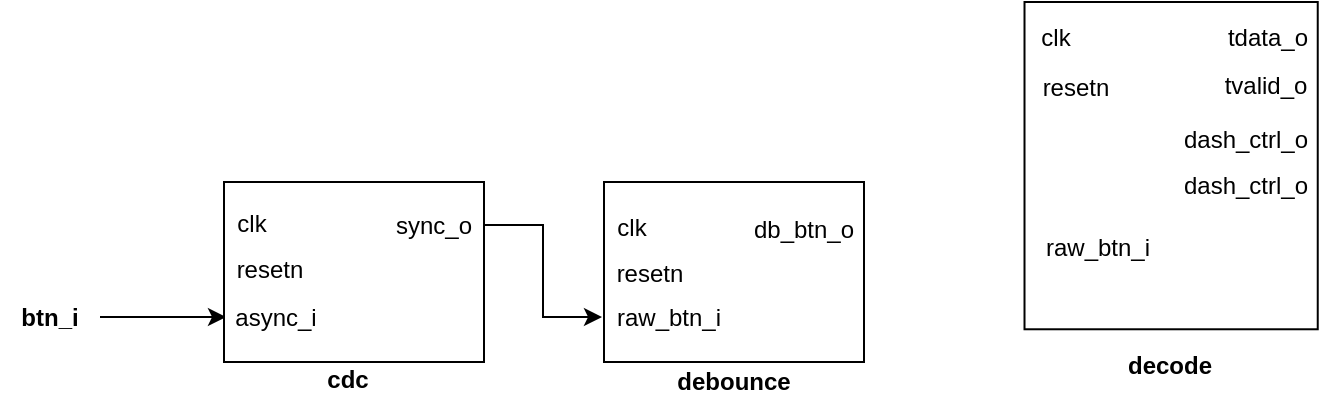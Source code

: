 <mxfile version="24.2.5" type="device">
  <diagram name="Page-1" id="hnDSSbpnhsCYQlrRJo9r">
    <mxGraphModel dx="2045" dy="643" grid="1" gridSize="10" guides="1" tooltips="1" connect="1" arrows="1" fold="1" page="1" pageScale="1" pageWidth="850" pageHeight="1100" math="0" shadow="0">
      <root>
        <mxCell id="0" />
        <mxCell id="1" parent="0" />
        <mxCell id="tqqCS_ivMZEZ87t5agF4-33" style="edgeStyle=orthogonalEdgeStyle;rounded=0;orthogonalLoop=1;jettySize=auto;html=1;exitX=1;exitY=0.5;exitDx=0;exitDy=0;entryX=0;entryY=0.5;entryDx=0;entryDy=0;" edge="1" parent="1" source="tqqCS_ivMZEZ87t5agF4-1" target="tqqCS_ivMZEZ87t5agF4-15">
          <mxGeometry relative="1" as="geometry" />
        </mxCell>
        <mxCell id="tqqCS_ivMZEZ87t5agF4-1" value="&lt;b&gt;btn_i&lt;/b&gt;" style="text;html=1;align=center;verticalAlign=middle;whiteSpace=wrap;rounded=0;" vertex="1" parent="1">
          <mxGeometry x="-380" y="234.25" width="50" height="26.5" as="geometry" />
        </mxCell>
        <mxCell id="tqqCS_ivMZEZ87t5agF4-29" value="" style="group;movable=1;resizable=1;rotatable=1;deletable=1;editable=1;locked=0;connectable=1;" vertex="1" connectable="0" parent="1">
          <mxGeometry x="-80" y="180" width="133" height="110" as="geometry" />
        </mxCell>
        <mxCell id="tqqCS_ivMZEZ87t5agF4-21" value="" style="rounded=0;whiteSpace=wrap;html=1;movable=1;resizable=1;rotatable=1;deletable=1;editable=1;locked=0;connectable=1;container=0;" vertex="1" parent="tqqCS_ivMZEZ87t5agF4-29">
          <mxGeometry x="2" width="130" height="90" as="geometry" />
        </mxCell>
        <mxCell id="tqqCS_ivMZEZ87t5agF4-22" value="clk" style="text;html=1;align=center;verticalAlign=middle;whiteSpace=wrap;rounded=0;container=0;" vertex="1" parent="tqqCS_ivMZEZ87t5agF4-29">
          <mxGeometry y="13" width="32" height="20" as="geometry" />
        </mxCell>
        <mxCell id="tqqCS_ivMZEZ87t5agF4-23" value="resetn" style="text;html=1;align=center;verticalAlign=middle;whiteSpace=wrap;rounded=0;container=0;" vertex="1" parent="tqqCS_ivMZEZ87t5agF4-29">
          <mxGeometry y="38" width="50" height="15" as="geometry" />
        </mxCell>
        <mxCell id="tqqCS_ivMZEZ87t5agF4-24" value="raw_btn_i" style="text;html=1;align=center;verticalAlign=middle;whiteSpace=wrap;rounded=0;container=0;" vertex="1" parent="tqqCS_ivMZEZ87t5agF4-29">
          <mxGeometry x="1" y="58" width="67" height="19" as="geometry" />
        </mxCell>
        <mxCell id="tqqCS_ivMZEZ87t5agF4-25" value="&lt;b&gt;debounce&lt;/b&gt;" style="text;html=1;align=center;verticalAlign=middle;whiteSpace=wrap;rounded=0;container=0;" vertex="1" parent="tqqCS_ivMZEZ87t5agF4-29">
          <mxGeometry x="34" y="90" width="66" height="20" as="geometry" />
        </mxCell>
        <mxCell id="tqqCS_ivMZEZ87t5agF4-26" value="db_btn_o" style="text;html=1;align=center;verticalAlign=middle;whiteSpace=wrap;rounded=0;fontStyle=0;container=0;" vertex="1" parent="tqqCS_ivMZEZ87t5agF4-29">
          <mxGeometry x="71" y="16" width="62" height="15" as="geometry" />
        </mxCell>
        <mxCell id="tqqCS_ivMZEZ87t5agF4-31" value="" style="group;movable=1;resizable=1;rotatable=1;deletable=1;editable=1;locked=0;connectable=1;" vertex="1" connectable="0" parent="1">
          <mxGeometry x="-270" y="180" width="132" height="109" as="geometry" />
        </mxCell>
        <mxCell id="tqqCS_ivMZEZ87t5agF4-12" value="" style="rounded=0;whiteSpace=wrap;html=1;movable=1;resizable=1;rotatable=1;deletable=1;editable=1;locked=0;connectable=1;" vertex="1" parent="tqqCS_ivMZEZ87t5agF4-31">
          <mxGeometry x="2" width="130" height="90" as="geometry" />
        </mxCell>
        <mxCell id="tqqCS_ivMZEZ87t5agF4-13" value="clk" style="text;html=1;align=center;verticalAlign=middle;whiteSpace=wrap;rounded=0;movable=1;resizable=1;rotatable=1;deletable=1;editable=1;locked=0;connectable=1;container=0;" vertex="1" parent="tqqCS_ivMZEZ87t5agF4-31">
          <mxGeometry y="11" width="32" height="20" as="geometry" />
        </mxCell>
        <mxCell id="tqqCS_ivMZEZ87t5agF4-14" value="resetn" style="text;html=1;align=center;verticalAlign=middle;whiteSpace=wrap;rounded=0;movable=1;resizable=1;rotatable=1;deletable=1;editable=1;locked=0;connectable=1;" vertex="1" parent="tqqCS_ivMZEZ87t5agF4-31">
          <mxGeometry y="36" width="50" height="15" as="geometry" />
        </mxCell>
        <mxCell id="tqqCS_ivMZEZ87t5agF4-15" value="async_i" style="text;html=1;align=center;verticalAlign=middle;whiteSpace=wrap;rounded=0;movable=1;resizable=1;rotatable=1;deletable=1;editable=1;locked=0;connectable=1;" vertex="1" parent="tqqCS_ivMZEZ87t5agF4-31">
          <mxGeometry x="3" y="60" width="50" height="15" as="geometry" />
        </mxCell>
        <mxCell id="tqqCS_ivMZEZ87t5agF4-16" value="&lt;b&gt;cdc&lt;/b&gt;" style="text;html=1;align=center;verticalAlign=middle;whiteSpace=wrap;rounded=0;movable=1;resizable=1;rotatable=1;deletable=1;editable=1;locked=0;connectable=1;" vertex="1" parent="tqqCS_ivMZEZ87t5agF4-31">
          <mxGeometry x="35" y="89" width="58" height="20" as="geometry" />
        </mxCell>
        <mxCell id="tqqCS_ivMZEZ87t5agF4-17" value="sync_o" style="text;html=1;align=center;verticalAlign=middle;whiteSpace=wrap;rounded=0;fontStyle=0;movable=1;resizable=1;rotatable=1;deletable=1;editable=1;locked=0;connectable=1;" vertex="1" parent="tqqCS_ivMZEZ87t5agF4-31">
          <mxGeometry x="82" y="14" width="50" height="15" as="geometry" />
        </mxCell>
        <mxCell id="tqqCS_ivMZEZ87t5agF4-34" style="edgeStyle=orthogonalEdgeStyle;rounded=0;orthogonalLoop=1;jettySize=auto;html=1;exitX=1;exitY=0.5;exitDx=0;exitDy=0;entryX=0;entryY=0.5;entryDx=0;entryDy=0;" edge="1" parent="1" source="tqqCS_ivMZEZ87t5agF4-17" target="tqqCS_ivMZEZ87t5agF4-24">
          <mxGeometry relative="1" as="geometry" />
        </mxCell>
        <mxCell id="tqqCS_ivMZEZ87t5agF4-36" value="" style="rounded=0;whiteSpace=wrap;html=1;movable=1;resizable=1;rotatable=1;deletable=1;editable=1;locked=0;connectable=1;container=0;" vertex="1" parent="1">
          <mxGeometry x="132.256" y="90" width="146.617" height="163.636" as="geometry" />
        </mxCell>
        <mxCell id="tqqCS_ivMZEZ87t5agF4-37" value="clk" style="text;html=1;align=center;verticalAlign=middle;whiteSpace=wrap;rounded=0;container=0;" vertex="1" parent="1">
          <mxGeometry x="130" y="89.996" width="36.09" height="36.364" as="geometry" />
        </mxCell>
        <mxCell id="tqqCS_ivMZEZ87t5agF4-38" value="resetn" style="text;html=1;align=center;verticalAlign=middle;whiteSpace=wrap;rounded=0;container=0;" vertex="1" parent="1">
          <mxGeometry x="130" y="119.091" width="56.391" height="27.273" as="geometry" />
        </mxCell>
        <mxCell id="tqqCS_ivMZEZ87t5agF4-39" value="raw_btn_i" style="text;html=1;align=center;verticalAlign=middle;whiteSpace=wrap;rounded=0;container=0;" vertex="1" parent="1">
          <mxGeometry x="131.128" y="195.455" width="75.564" height="34.545" as="geometry" />
        </mxCell>
        <mxCell id="tqqCS_ivMZEZ87t5agF4-40" value="&lt;b&gt;decode&lt;/b&gt;" style="text;html=1;align=center;verticalAlign=middle;whiteSpace=wrap;rounded=0;container=0;" vertex="1" parent="1">
          <mxGeometry x="168.346" y="253.636" width="74.436" height="36.364" as="geometry" />
        </mxCell>
        <mxCell id="tqqCS_ivMZEZ87t5agF4-41" value="tdata_o" style="text;html=1;align=center;verticalAlign=middle;whiteSpace=wrap;rounded=0;fontStyle=0;container=0;" vertex="1" parent="1">
          <mxGeometry x="219.075" y="94.091" width="69.925" height="27.273" as="geometry" />
        </mxCell>
        <mxCell id="tqqCS_ivMZEZ87t5agF4-42" value="tvalid_o" style="text;html=1;align=center;verticalAlign=middle;whiteSpace=wrap;rounded=0;fontStyle=0;container=0;" vertex="1" parent="1">
          <mxGeometry x="218.075" y="118.361" width="69.925" height="27.273" as="geometry" />
        </mxCell>
        <mxCell id="tqqCS_ivMZEZ87t5agF4-43" value="dash_ctrl_o" style="text;html=1;align=center;verticalAlign=middle;whiteSpace=wrap;rounded=0;fontStyle=0;container=0;" vertex="1" parent="1">
          <mxGeometry x="208.075" y="145.731" width="69.925" height="27.273" as="geometry" />
        </mxCell>
        <mxCell id="tqqCS_ivMZEZ87t5agF4-47" value="dash_ctrl_o" style="text;html=1;align=center;verticalAlign=middle;whiteSpace=wrap;rounded=0;fontStyle=0;container=0;" vertex="1" parent="1">
          <mxGeometry x="208.075" y="168.731" width="69.925" height="27.273" as="geometry" />
        </mxCell>
      </root>
    </mxGraphModel>
  </diagram>
</mxfile>
